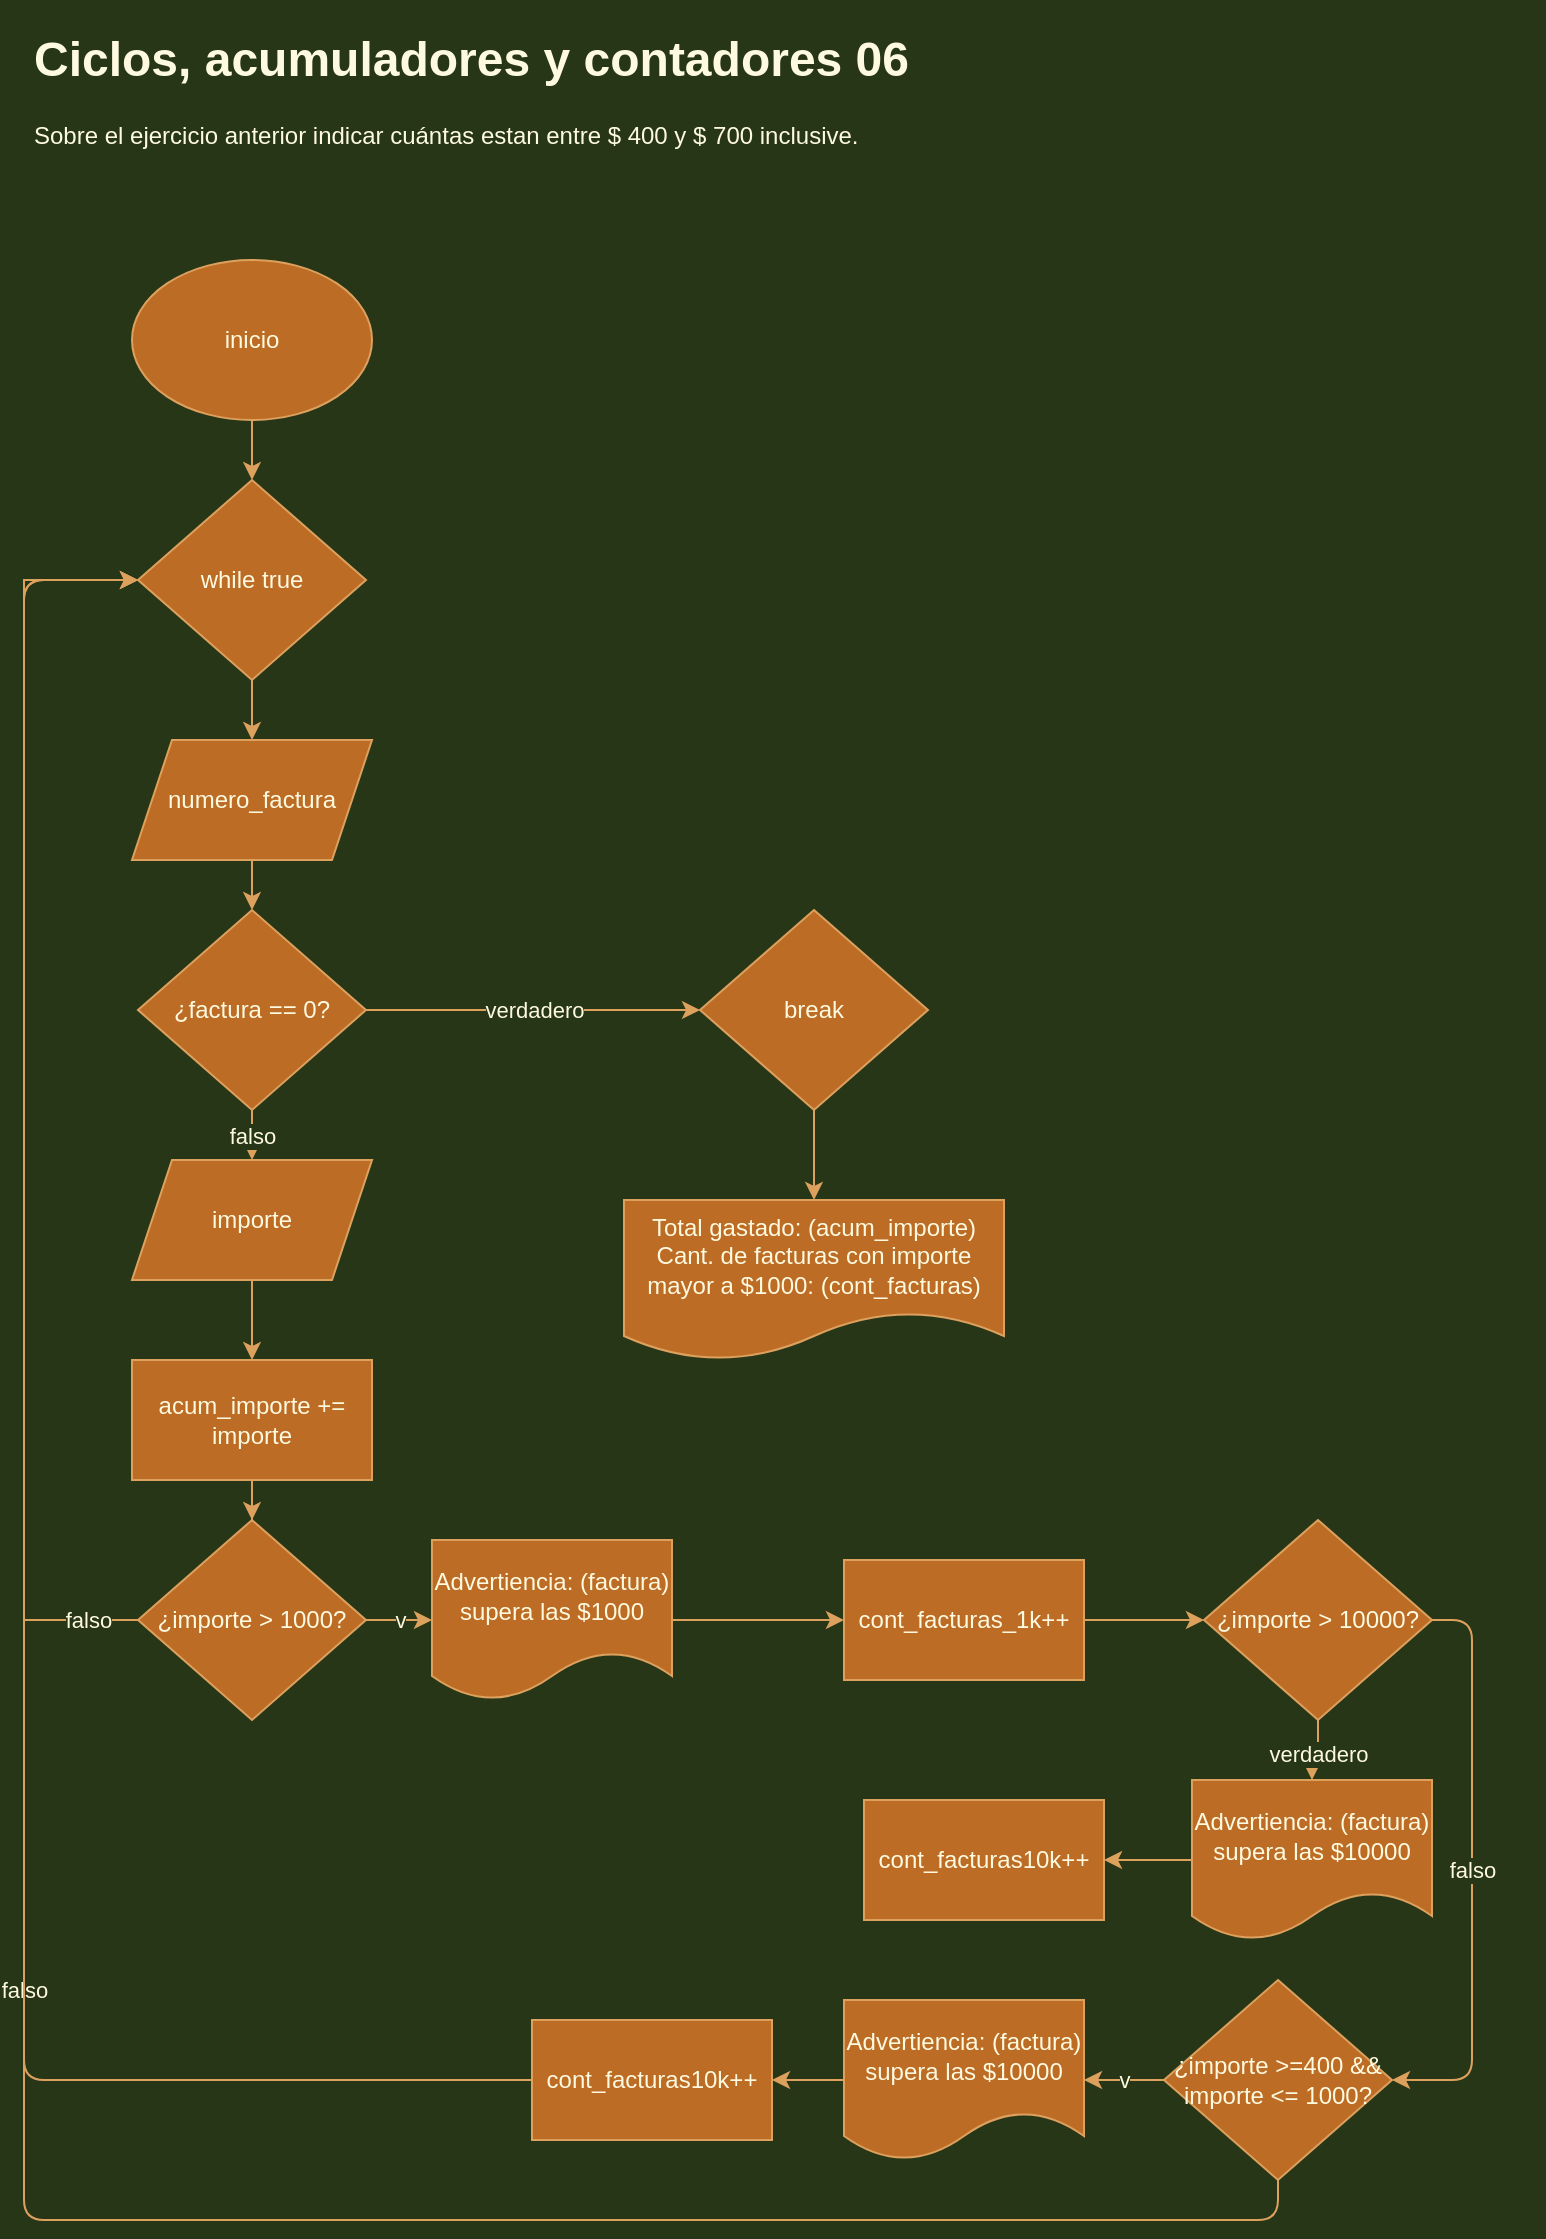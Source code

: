 <mxfile version="13.7.5" type="device"><diagram id="TS27amwE5ZlGZl0jHMs-" name="Page-1"><mxGraphModel dx="1417" dy="736" grid="1" gridSize="10" guides="1" tooltips="1" connect="1" arrows="1" fold="1" page="1" pageScale="1" pageWidth="827" pageHeight="1169" background="#283618" math="0" shadow="0"><root><mxCell id="0"/><mxCell id="1" parent="0"/><mxCell id="kjGNCV_dIqeeid4xuxst-1" value="&lt;h1&gt;Ciclos, acumuladores y contadores 06&lt;/h1&gt;&lt;p&gt;Sobre el ejercicio anterior indicar cuántas estan entre $ 400 y $ 700 inclusive.&lt;/p&gt;" style="text;html=1;strokeColor=none;fillColor=none;spacing=5;spacingTop=-20;whiteSpace=wrap;overflow=hidden;rounded=0;fontColor=#FEFAE0;" vertex="1" parent="1"><mxGeometry x="40" y="40" width="760" height="120" as="geometry"/></mxCell><mxCell id="kjGNCV_dIqeeid4xuxst-35" value="" style="edgeStyle=orthogonalEdgeStyle;curved=0;rounded=1;sketch=0;orthogonalLoop=1;jettySize=auto;html=1;strokeColor=#DDA15E;fillColor=#BC6C25;fontColor=#FEFAE0;labelBackgroundColor=#283618;" edge="1" parent="1" source="kjGNCV_dIqeeid4xuxst-3" target="kjGNCV_dIqeeid4xuxst-6"><mxGeometry relative="1" as="geometry"/></mxCell><mxCell id="kjGNCV_dIqeeid4xuxst-3" value="inicio" style="ellipse;whiteSpace=wrap;html=1;fillColor=#BC6C25;strokeColor=#DDA15E;fontColor=#FEFAE0;" vertex="1" parent="1"><mxGeometry x="94" y="160" width="120" height="80" as="geometry"/></mxCell><mxCell id="kjGNCV_dIqeeid4xuxst-37" style="edgeStyle=orthogonalEdgeStyle;curved=0;rounded=1;sketch=0;orthogonalLoop=1;jettySize=auto;html=1;entryX=0.5;entryY=0;entryDx=0;entryDy=0;strokeColor=#DDA15E;fillColor=#BC6C25;fontColor=#FEFAE0;labelBackgroundColor=#283618;" edge="1" parent="1" source="kjGNCV_dIqeeid4xuxst-4" target="kjGNCV_dIqeeid4xuxst-34"><mxGeometry relative="1" as="geometry"/></mxCell><mxCell id="kjGNCV_dIqeeid4xuxst-4" value="numero_factura" style="shape=parallelogram;perimeter=parallelogramPerimeter;whiteSpace=wrap;html=1;fixedSize=1;fillColor=#BC6C25;strokeColor=#DDA15E;fontColor=#FEFAE0;" vertex="1" parent="1"><mxGeometry x="94" y="400" width="120" height="60" as="geometry"/></mxCell><mxCell id="kjGNCV_dIqeeid4xuxst-36" value="" style="edgeStyle=orthogonalEdgeStyle;curved=0;rounded=1;sketch=0;orthogonalLoop=1;jettySize=auto;html=1;strokeColor=#DDA15E;fillColor=#BC6C25;fontColor=#FEFAE0;labelBackgroundColor=#283618;" edge="1" parent="1" source="kjGNCV_dIqeeid4xuxst-6" target="kjGNCV_dIqeeid4xuxst-4"><mxGeometry relative="1" as="geometry"/></mxCell><mxCell id="kjGNCV_dIqeeid4xuxst-6" value="while true" style="rhombus;whiteSpace=wrap;html=1;fillColor=#BC6C25;strokeColor=#DDA15E;fontColor=#FEFAE0;" vertex="1" parent="1"><mxGeometry x="97" y="270" width="114" height="100" as="geometry"/></mxCell><mxCell id="kjGNCV_dIqeeid4xuxst-12" value="" style="edgeStyle=orthogonalEdgeStyle;rounded=0;orthogonalLoop=1;jettySize=auto;html=1;strokeColor=#DDA15E;fontColor=#FEFAE0;labelBackgroundColor=#283618;" edge="1" parent="1" source="kjGNCV_dIqeeid4xuxst-8" target="kjGNCV_dIqeeid4xuxst-11"><mxGeometry relative="1" as="geometry"/></mxCell><mxCell id="kjGNCV_dIqeeid4xuxst-8" value="importe" style="shape=parallelogram;perimeter=parallelogramPerimeter;whiteSpace=wrap;html=1;fixedSize=1;fillColor=#BC6C25;strokeColor=#DDA15E;fontColor=#FEFAE0;" vertex="1" parent="1"><mxGeometry x="94" y="610" width="120" height="60" as="geometry"/></mxCell><mxCell id="kjGNCV_dIqeeid4xuxst-14" value="" style="edgeStyle=orthogonalEdgeStyle;rounded=0;orthogonalLoop=1;jettySize=auto;html=1;entryX=0.5;entryY=0;entryDx=0;entryDy=0;strokeColor=#DDA15E;fontColor=#FEFAE0;labelBackgroundColor=#283618;" edge="1" parent="1" source="kjGNCV_dIqeeid4xuxst-11" target="kjGNCV_dIqeeid4xuxst-15"><mxGeometry relative="1" as="geometry"><mxPoint x="160" y="845" as="targetPoint"/></mxGeometry></mxCell><mxCell id="kjGNCV_dIqeeid4xuxst-11" value="acum_importe += importe" style="whiteSpace=wrap;html=1;fillColor=#BC6C25;strokeColor=#DDA15E;fontColor=#FEFAE0;" vertex="1" parent="1"><mxGeometry x="94" y="710" width="120" height="60" as="geometry"/></mxCell><mxCell id="kjGNCV_dIqeeid4xuxst-23" value="v" style="edgeStyle=orthogonalEdgeStyle;rounded=0;orthogonalLoop=1;jettySize=auto;html=1;strokeColor=#DDA15E;fontColor=#FEFAE0;entryX=0;entryY=0.5;entryDx=0;entryDy=0;labelBackgroundColor=#283618;" edge="1" parent="1" source="kjGNCV_dIqeeid4xuxst-15" target="kjGNCV_dIqeeid4xuxst-24"><mxGeometry relative="1" as="geometry"/></mxCell><mxCell id="kjGNCV_dIqeeid4xuxst-27" value="falso" style="edgeStyle=orthogonalEdgeStyle;rounded=0;orthogonalLoop=1;jettySize=auto;html=1;entryX=0;entryY=0.5;entryDx=0;entryDy=0;exitX=0;exitY=0.5;exitDx=0;exitDy=0;strokeColor=#DDA15E;fontColor=#FEFAE0;labelBackgroundColor=#283618;" edge="1" parent="1" source="kjGNCV_dIqeeid4xuxst-15" target="kjGNCV_dIqeeid4xuxst-6"><mxGeometry x="-0.92" relative="1" as="geometry"><Array as="points"><mxPoint x="40" y="840"/><mxPoint x="40" y="320"/></Array><mxPoint as="offset"/></mxGeometry></mxCell><mxCell id="kjGNCV_dIqeeid4xuxst-15" value="¿importe &amp;gt; 1000?" style="rhombus;whiteSpace=wrap;html=1;fillColor=#BC6C25;strokeColor=#DDA15E;fontColor=#FEFAE0;" vertex="1" parent="1"><mxGeometry x="97" y="790" width="114" height="100" as="geometry"/></mxCell><mxCell id="kjGNCV_dIqeeid4xuxst-79" value="" style="edgeStyle=orthogonalEdgeStyle;curved=0;rounded=1;sketch=0;orthogonalLoop=1;jettySize=auto;html=1;strokeColor=#DDA15E;fillColor=#BC6C25;fontColor=#FEFAE0;exitX=1;exitY=0.5;exitDx=0;exitDy=0;labelBackgroundColor=#283618;" edge="1" parent="1" source="kjGNCV_dIqeeid4xuxst-22" target="kjGNCV_dIqeeid4xuxst-45"><mxGeometry relative="1" as="geometry"/></mxCell><mxCell id="kjGNCV_dIqeeid4xuxst-22" value="cont_facturas_1k++" style="whiteSpace=wrap;html=1;fillColor=#BC6C25;strokeColor=#DDA15E;fontColor=#FEFAE0;" vertex="1" parent="1"><mxGeometry x="450" y="810" width="120" height="60" as="geometry"/></mxCell><mxCell id="kjGNCV_dIqeeid4xuxst-47" style="edgeStyle=orthogonalEdgeStyle;curved=0;rounded=1;sketch=0;orthogonalLoop=1;jettySize=auto;html=1;entryX=0;entryY=0.5;entryDx=0;entryDy=0;strokeColor=#DDA15E;fillColor=#BC6C25;fontColor=#FEFAE0;labelBackgroundColor=#283618;" edge="1" parent="1" source="kjGNCV_dIqeeid4xuxst-24" target="kjGNCV_dIqeeid4xuxst-22"><mxGeometry relative="1" as="geometry"/></mxCell><mxCell id="kjGNCV_dIqeeid4xuxst-24" value="Advertiencia: (factura) supera las $1000" style="shape=document;whiteSpace=wrap;html=1;boundedLbl=1;fillColor=#BC6C25;strokeColor=#DDA15E;fontColor=#FEFAE0;" vertex="1" parent="1"><mxGeometry x="244" y="800" width="120" height="80" as="geometry"/></mxCell><mxCell id="kjGNCV_dIqeeid4xuxst-28" value="Total gastado: (acum_importe)&lt;br&gt;Cant. de facturas con importe mayor a $1000: (cont_facturas)" style="shape=document;whiteSpace=wrap;html=1;boundedLbl=1;fillColor=#BC6C25;strokeColor=#DDA15E;fontColor=#FEFAE0;" vertex="1" parent="1"><mxGeometry x="340" y="630" width="190" height="80" as="geometry"/></mxCell><mxCell id="kjGNCV_dIqeeid4xuxst-39" value="falso" style="edgeStyle=orthogonalEdgeStyle;curved=0;rounded=1;sketch=0;orthogonalLoop=1;jettySize=auto;html=1;entryX=0.5;entryY=0;entryDx=0;entryDy=0;strokeColor=#DDA15E;fillColor=#BC6C25;fontColor=#FEFAE0;labelBackgroundColor=#283618;" edge="1" parent="1" source="kjGNCV_dIqeeid4xuxst-34" target="kjGNCV_dIqeeid4xuxst-8"><mxGeometry relative="1" as="geometry"/></mxCell><mxCell id="kjGNCV_dIqeeid4xuxst-43" value="verdadero" style="edgeStyle=orthogonalEdgeStyle;curved=0;rounded=1;sketch=0;orthogonalLoop=1;jettySize=auto;html=1;strokeColor=#DDA15E;fillColor=#BC6C25;fontColor=#FEFAE0;labelBackgroundColor=#283618;" edge="1" parent="1" source="kjGNCV_dIqeeid4xuxst-34" target="kjGNCV_dIqeeid4xuxst-42"><mxGeometry relative="1" as="geometry"/></mxCell><mxCell id="kjGNCV_dIqeeid4xuxst-34" value="¿factura == 0?" style="rhombus;whiteSpace=wrap;html=1;fillColor=#BC6C25;strokeColor=#DDA15E;fontColor=#FEFAE0;" vertex="1" parent="1"><mxGeometry x="97" y="485" width="114" height="100" as="geometry"/></mxCell><mxCell id="kjGNCV_dIqeeid4xuxst-44" value="" style="edgeStyle=orthogonalEdgeStyle;curved=0;rounded=1;sketch=0;orthogonalLoop=1;jettySize=auto;html=1;strokeColor=#DDA15E;fillColor=#BC6C25;fontColor=#FEFAE0;labelBackgroundColor=#283618;" edge="1" parent="1" source="kjGNCV_dIqeeid4xuxst-42" target="kjGNCV_dIqeeid4xuxst-28"><mxGeometry relative="1" as="geometry"/></mxCell><mxCell id="kjGNCV_dIqeeid4xuxst-42" value="break" style="rhombus;whiteSpace=wrap;html=1;strokeColor=#DDA15E;fontColor=#FEFAE0;fillColor=#BC6C25;" vertex="1" parent="1"><mxGeometry x="378" y="485" width="114" height="100" as="geometry"/></mxCell><mxCell id="kjGNCV_dIqeeid4xuxst-80" value="verdadero" style="edgeStyle=orthogonalEdgeStyle;curved=0;rounded=1;sketch=0;orthogonalLoop=1;jettySize=auto;html=1;strokeColor=#DDA15E;fillColor=#BC6C25;fontColor=#FEFAE0;labelBackgroundColor=#283618;" edge="1" parent="1" source="kjGNCV_dIqeeid4xuxst-45" target="kjGNCV_dIqeeid4xuxst-49"><mxGeometry relative="1" as="geometry"/></mxCell><mxCell id="kjGNCV_dIqeeid4xuxst-90" value="falso" style="edgeStyle=orthogonalEdgeStyle;curved=0;rounded=1;sketch=0;orthogonalLoop=1;jettySize=auto;html=1;entryX=1;entryY=0.5;entryDx=0;entryDy=0;strokeColor=#DDA15E;fillColor=#BC6C25;fontColor=#FEFAE0;exitX=1;exitY=0.5;exitDx=0;exitDy=0;labelBackgroundColor=#283618;" edge="1" parent="1" source="kjGNCV_dIqeeid4xuxst-45" target="kjGNCV_dIqeeid4xuxst-84"><mxGeometry relative="1" as="geometry"/></mxCell><mxCell id="kjGNCV_dIqeeid4xuxst-45" value="¿importe &amp;gt; 10000?" style="rhombus;whiteSpace=wrap;html=1;fillColor=#BC6C25;strokeColor=#DDA15E;fontColor=#FEFAE0;" vertex="1" parent="1"><mxGeometry x="630" y="790" width="114" height="100" as="geometry"/></mxCell><mxCell id="kjGNCV_dIqeeid4xuxst-82" value="" style="edgeStyle=orthogonalEdgeStyle;curved=0;rounded=1;sketch=0;orthogonalLoop=1;jettySize=auto;html=1;strokeColor=#DDA15E;fillColor=#BC6C25;fontColor=#FEFAE0;labelBackgroundColor=#283618;" edge="1" parent="1" source="kjGNCV_dIqeeid4xuxst-49" target="kjGNCV_dIqeeid4xuxst-81"><mxGeometry relative="1" as="geometry"/></mxCell><mxCell id="kjGNCV_dIqeeid4xuxst-49" value="Advertiencia: (factura) supera las $10000" style="shape=document;whiteSpace=wrap;html=1;boundedLbl=1;fillColor=#BC6C25;strokeColor=#DDA15E;fontColor=#FEFAE0;" vertex="1" parent="1"><mxGeometry x="624" y="920" width="120" height="80" as="geometry"/></mxCell><mxCell id="kjGNCV_dIqeeid4xuxst-81" value="cont_facturas10k++" style="whiteSpace=wrap;html=1;fillColor=#BC6C25;strokeColor=#DDA15E;fontColor=#FEFAE0;" vertex="1" parent="1"><mxGeometry x="460" y="930" width="120" height="60" as="geometry"/></mxCell><mxCell id="kjGNCV_dIqeeid4xuxst-87" value="v" style="edgeStyle=orthogonalEdgeStyle;curved=0;rounded=1;sketch=0;orthogonalLoop=1;jettySize=auto;html=1;strokeColor=#DDA15E;fillColor=#BC6C25;fontColor=#FEFAE0;labelBackgroundColor=#283618;" edge="1" parent="1" source="kjGNCV_dIqeeid4xuxst-84" target="kjGNCV_dIqeeid4xuxst-86"><mxGeometry relative="1" as="geometry"/></mxCell><mxCell id="kjGNCV_dIqeeid4xuxst-92" value="falso" style="edgeStyle=orthogonalEdgeStyle;curved=0;rounded=1;sketch=0;orthogonalLoop=1;jettySize=auto;html=1;entryX=0;entryY=0.5;entryDx=0;entryDy=0;strokeColor=#DDA15E;fillColor=#BC6C25;fontColor=#FEFAE0;exitX=0.5;exitY=1;exitDx=0;exitDy=0;labelBackgroundColor=#283618;" edge="1" parent="1" source="kjGNCV_dIqeeid4xuxst-84" target="kjGNCV_dIqeeid4xuxst-6"><mxGeometry relative="1" as="geometry"><Array as="points"><mxPoint x="667" y="1140"/><mxPoint x="40" y="1140"/><mxPoint x="40" y="320"/></Array></mxGeometry></mxCell><mxCell id="kjGNCV_dIqeeid4xuxst-84" value="¿importe &amp;gt;=400 &amp;amp;&amp;amp; importe &amp;lt;= 1000?" style="rhombus;whiteSpace=wrap;html=1;fillColor=#BC6C25;strokeColor=#DDA15E;fontColor=#FEFAE0;" vertex="1" parent="1"><mxGeometry x="610" y="1020" width="114" height="100" as="geometry"/></mxCell><mxCell id="kjGNCV_dIqeeid4xuxst-89" value="" style="edgeStyle=orthogonalEdgeStyle;curved=0;rounded=1;sketch=0;orthogonalLoop=1;jettySize=auto;html=1;strokeColor=#DDA15E;fillColor=#BC6C25;fontColor=#FEFAE0;labelBackgroundColor=#283618;" edge="1" parent="1" source="kjGNCV_dIqeeid4xuxst-86" target="kjGNCV_dIqeeid4xuxst-88"><mxGeometry relative="1" as="geometry"/></mxCell><mxCell id="kjGNCV_dIqeeid4xuxst-86" value="Advertiencia: (factura) supera las $10000" style="shape=document;whiteSpace=wrap;html=1;boundedLbl=1;fillColor=#BC6C25;strokeColor=#DDA15E;fontColor=#FEFAE0;" vertex="1" parent="1"><mxGeometry x="450" y="1030" width="120" height="80" as="geometry"/></mxCell><mxCell id="kjGNCV_dIqeeid4xuxst-91" style="edgeStyle=orthogonalEdgeStyle;curved=0;rounded=1;sketch=0;orthogonalLoop=1;jettySize=auto;html=1;entryX=0;entryY=0.5;entryDx=0;entryDy=0;strokeColor=#DDA15E;fillColor=#BC6C25;fontColor=#FEFAE0;labelBackgroundColor=#283618;" edge="1" parent="1" source="kjGNCV_dIqeeid4xuxst-88" target="kjGNCV_dIqeeid4xuxst-6"><mxGeometry relative="1" as="geometry"><Array as="points"><mxPoint x="40" y="1070"/><mxPoint x="40" y="320"/></Array></mxGeometry></mxCell><mxCell id="kjGNCV_dIqeeid4xuxst-88" value="cont_facturas10k++" style="whiteSpace=wrap;html=1;fillColor=#BC6C25;strokeColor=#DDA15E;fontColor=#FEFAE0;" vertex="1" parent="1"><mxGeometry x="294" y="1040" width="120" height="60" as="geometry"/></mxCell></root></mxGraphModel></diagram></mxfile>